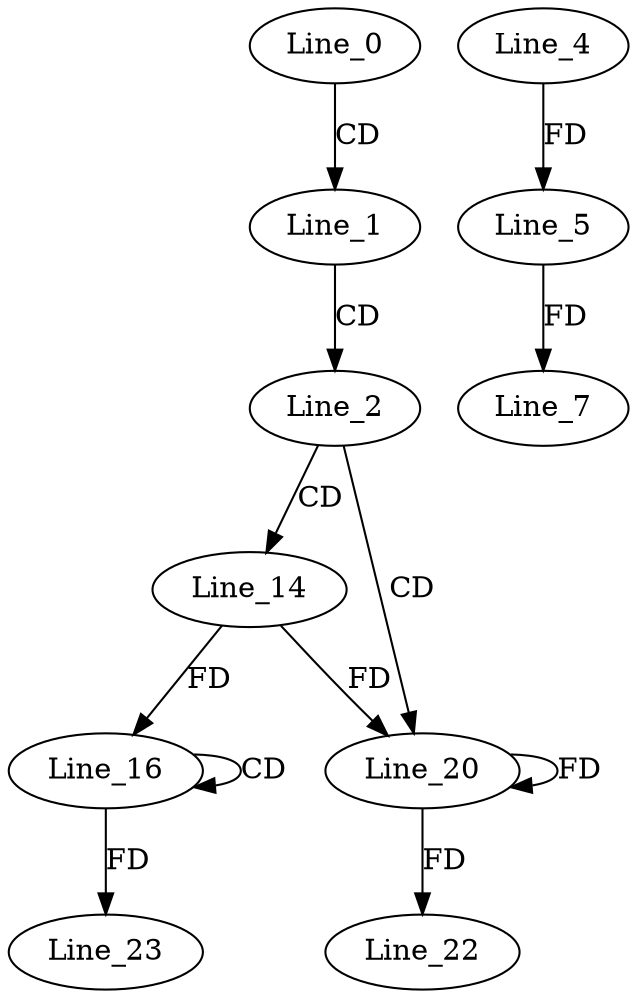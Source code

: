 digraph G {
  Line_0;
  Line_1;
  Line_2;
  Line_4;
  Line_5;
  Line_5;
  Line_7;
  Line_14;
  Line_16;
  Line_16;
  Line_20;
  Line_22;
  Line_23;
  Line_0 -> Line_1 [ label="CD" ];
  Line_1 -> Line_2 [ label="CD" ];
  Line_4 -> Line_5 [ label="FD" ];
  Line_5 -> Line_7 [ label="FD" ];
  Line_2 -> Line_14 [ label="CD" ];
  Line_16 -> Line_16 [ label="CD" ];
  Line_14 -> Line_16 [ label="FD" ];
  Line_2 -> Line_20 [ label="CD" ];
  Line_14 -> Line_20 [ label="FD" ];
  Line_20 -> Line_20 [ label="FD" ];
  Line_20 -> Line_22 [ label="FD" ];
  Line_16 -> Line_23 [ label="FD" ];
}
